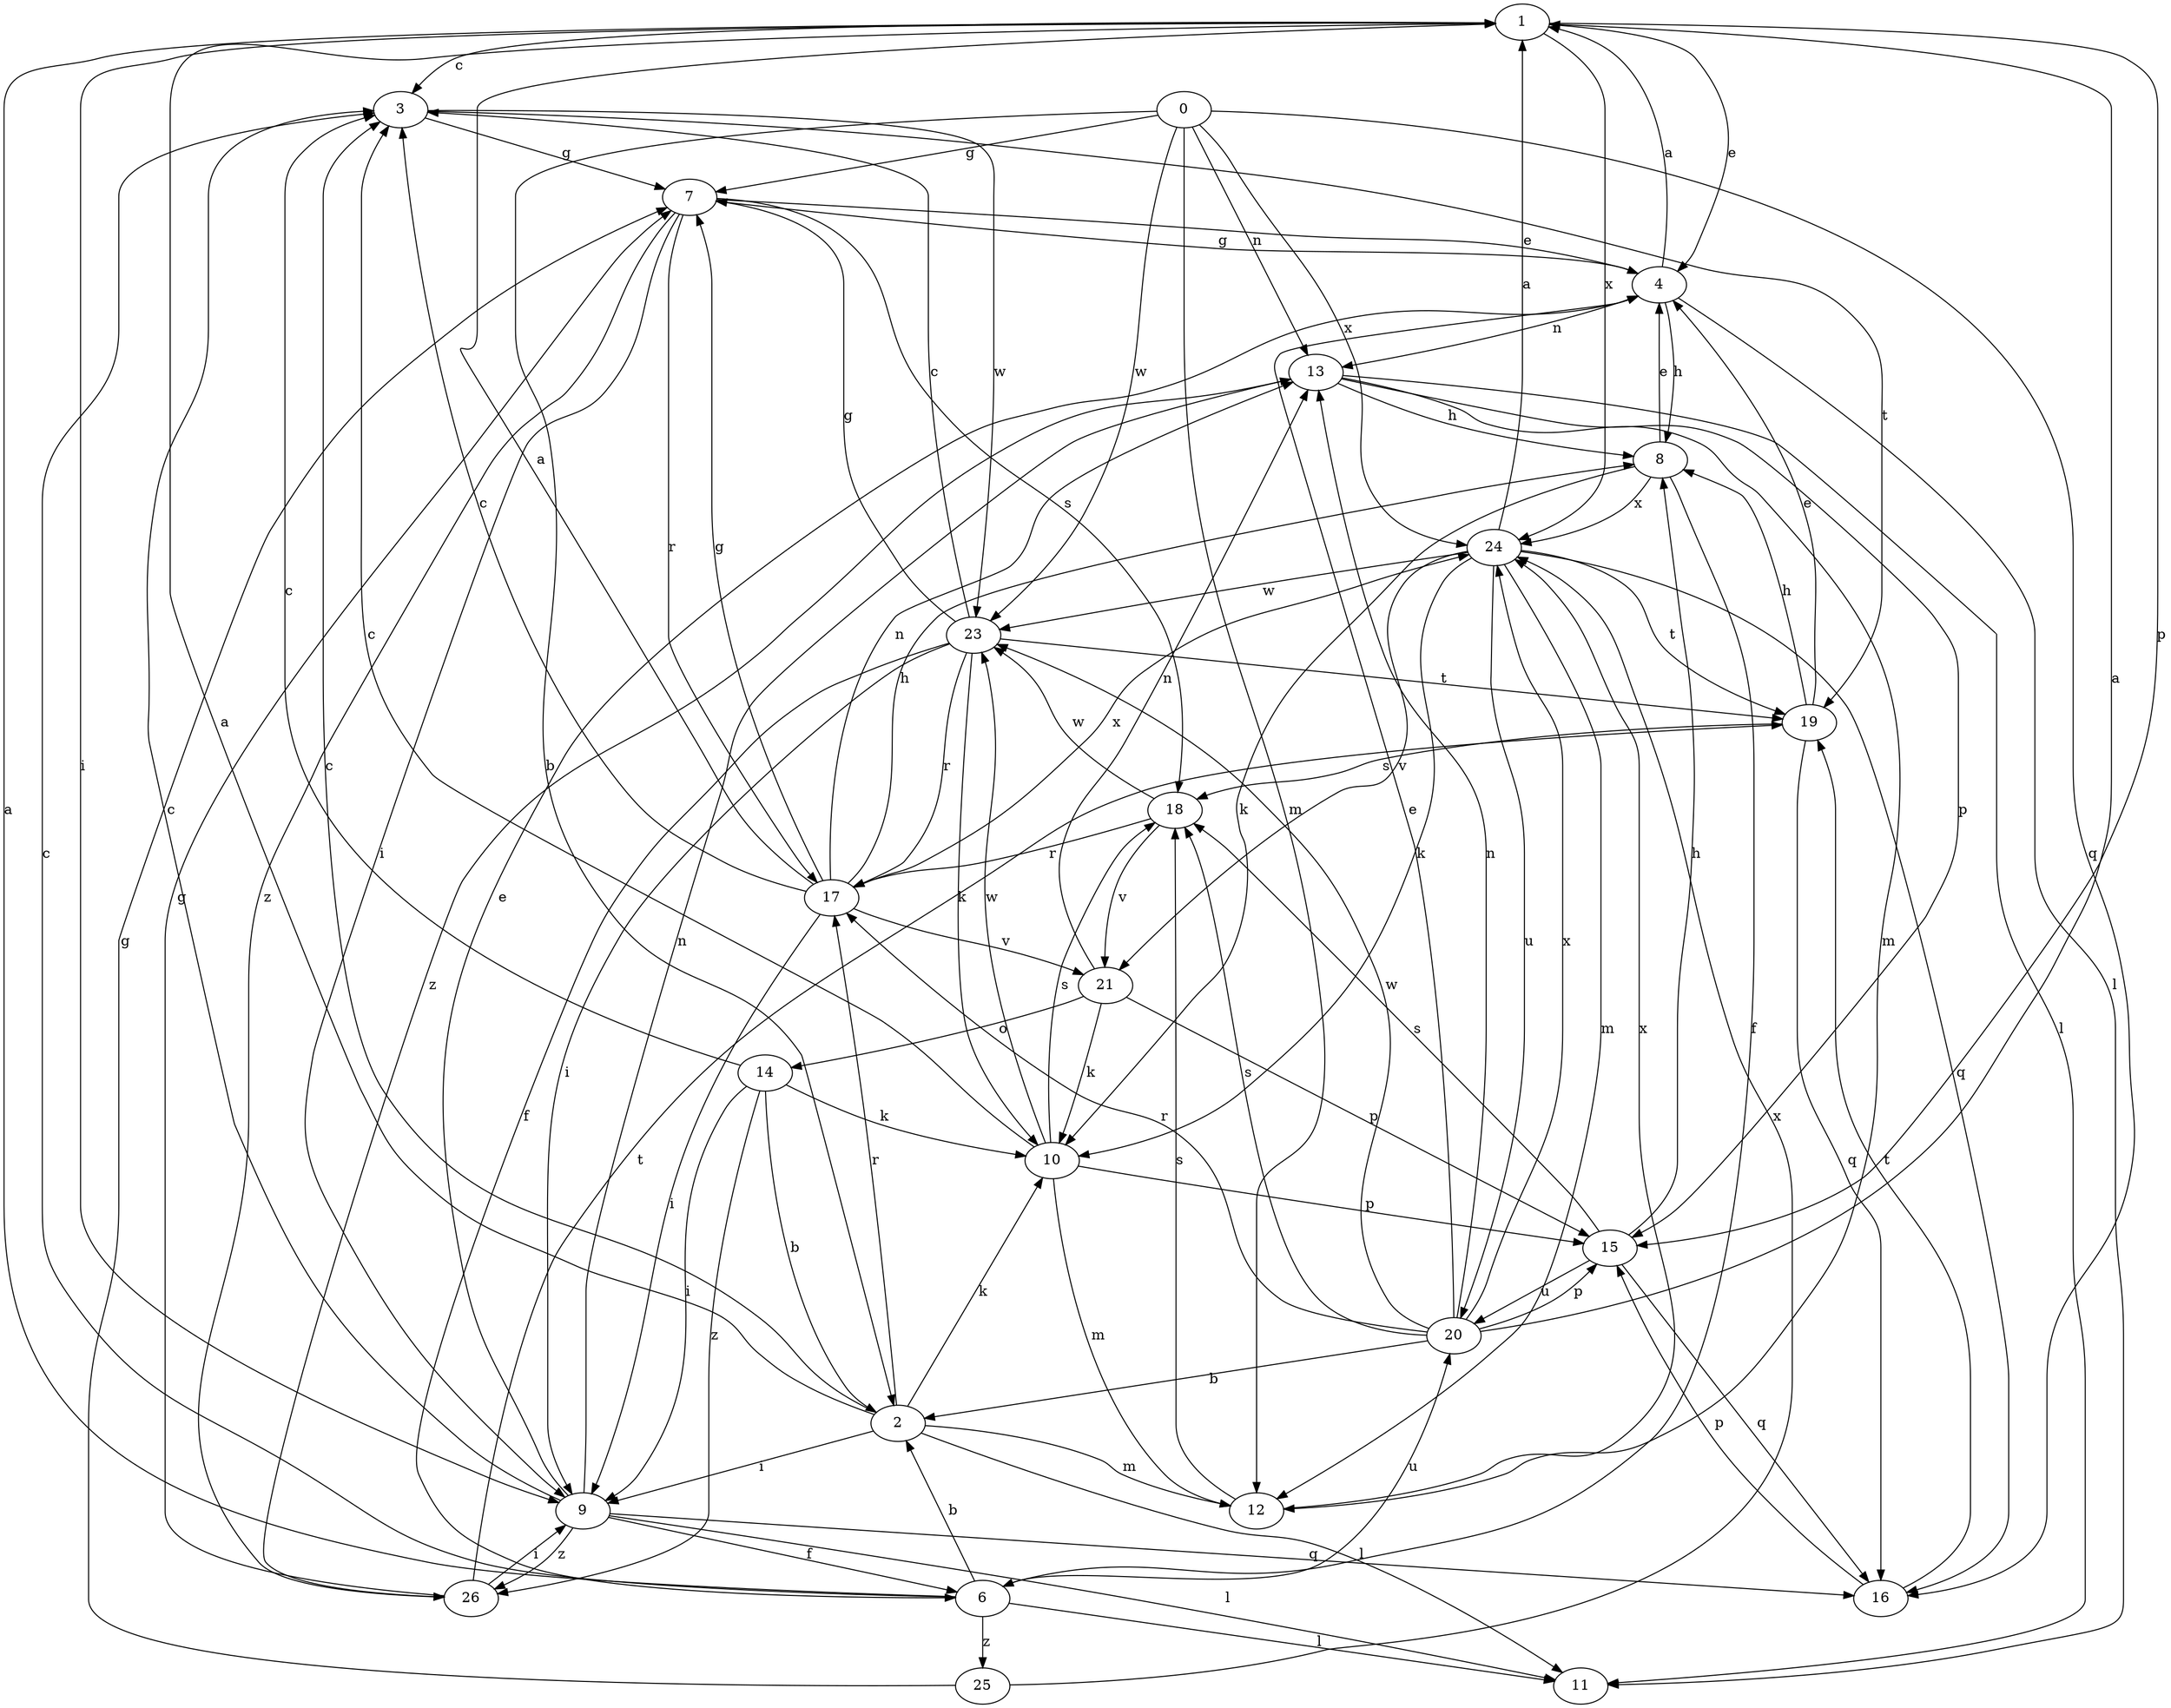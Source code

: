 strict digraph  {
1;
2;
3;
4;
0;
6;
7;
8;
9;
10;
11;
12;
13;
14;
15;
16;
17;
18;
19;
20;
21;
23;
24;
25;
26;
1 -> 3  [label=c];
1 -> 4  [label=e];
1 -> 9  [label=i];
1 -> 15  [label=p];
1 -> 24  [label=x];
2 -> 1  [label=a];
2 -> 3  [label=c];
2 -> 9  [label=i];
2 -> 10  [label=k];
2 -> 11  [label=l];
2 -> 12  [label=m];
2 -> 17  [label=r];
3 -> 7  [label=g];
3 -> 19  [label=t];
3 -> 23  [label=w];
4 -> 1  [label=a];
4 -> 7  [label=g];
4 -> 8  [label=h];
4 -> 11  [label=l];
4 -> 13  [label=n];
0 -> 2  [label=b];
0 -> 7  [label=g];
0 -> 12  [label=m];
0 -> 13  [label=n];
0 -> 16  [label=q];
0 -> 23  [label=w];
0 -> 24  [label=x];
6 -> 1  [label=a];
6 -> 2  [label=b];
6 -> 3  [label=c];
6 -> 11  [label=l];
6 -> 20  [label=u];
6 -> 25  [label=z];
7 -> 4  [label=e];
7 -> 9  [label=i];
7 -> 17  [label=r];
7 -> 18  [label=s];
7 -> 26  [label=z];
8 -> 4  [label=e];
8 -> 6  [label=f];
8 -> 10  [label=k];
8 -> 24  [label=x];
9 -> 3  [label=c];
9 -> 4  [label=e];
9 -> 6  [label=f];
9 -> 11  [label=l];
9 -> 13  [label=n];
9 -> 16  [label=q];
9 -> 26  [label=z];
10 -> 3  [label=c];
10 -> 12  [label=m];
10 -> 15  [label=p];
10 -> 18  [label=s];
10 -> 23  [label=w];
12 -> 18  [label=s];
12 -> 24  [label=x];
13 -> 8  [label=h];
13 -> 11  [label=l];
13 -> 12  [label=m];
13 -> 15  [label=p];
13 -> 26  [label=z];
14 -> 2  [label=b];
14 -> 3  [label=c];
14 -> 9  [label=i];
14 -> 10  [label=k];
14 -> 26  [label=z];
15 -> 8  [label=h];
15 -> 16  [label=q];
15 -> 18  [label=s];
15 -> 20  [label=u];
16 -> 15  [label=p];
16 -> 19  [label=t];
17 -> 1  [label=a];
17 -> 3  [label=c];
17 -> 7  [label=g];
17 -> 8  [label=h];
17 -> 9  [label=i];
17 -> 13  [label=n];
17 -> 21  [label=v];
17 -> 24  [label=x];
18 -> 17  [label=r];
18 -> 21  [label=v];
18 -> 23  [label=w];
19 -> 4  [label=e];
19 -> 8  [label=h];
19 -> 16  [label=q];
19 -> 18  [label=s];
20 -> 1  [label=a];
20 -> 2  [label=b];
20 -> 4  [label=e];
20 -> 13  [label=n];
20 -> 15  [label=p];
20 -> 17  [label=r];
20 -> 18  [label=s];
20 -> 23  [label=w];
20 -> 24  [label=x];
21 -> 10  [label=k];
21 -> 13  [label=n];
21 -> 14  [label=o];
21 -> 15  [label=p];
23 -> 3  [label=c];
23 -> 6  [label=f];
23 -> 7  [label=g];
23 -> 9  [label=i];
23 -> 10  [label=k];
23 -> 17  [label=r];
23 -> 19  [label=t];
24 -> 1  [label=a];
24 -> 10  [label=k];
24 -> 12  [label=m];
24 -> 16  [label=q];
24 -> 19  [label=t];
24 -> 20  [label=u];
24 -> 21  [label=v];
24 -> 23  [label=w];
25 -> 7  [label=g];
25 -> 24  [label=x];
26 -> 7  [label=g];
26 -> 9  [label=i];
26 -> 19  [label=t];
}

